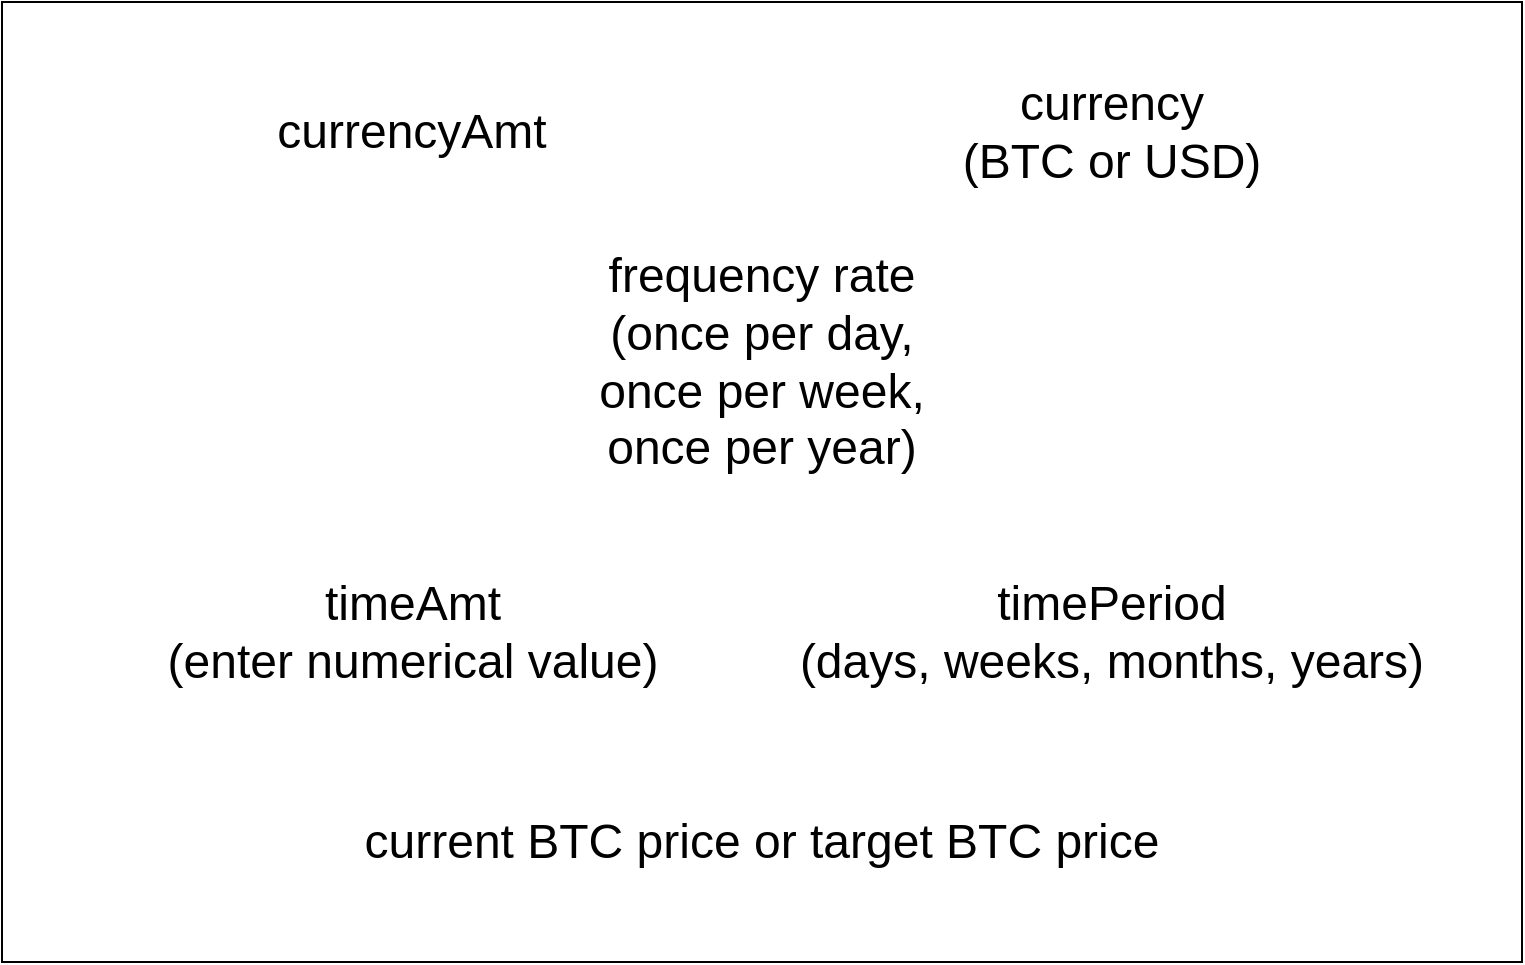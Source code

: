 <mxfile version="21.6.1" type="device">
  <diagram name="Page-1" id="iZxBaLD5PZfXVyYoHGpI">
    <mxGraphModel dx="1038" dy="700" grid="1" gridSize="10" guides="1" tooltips="1" connect="1" arrows="1" fold="1" page="1" pageScale="1" pageWidth="850" pageHeight="1100" math="0" shadow="0">
      <root>
        <mxCell id="0" />
        <mxCell id="1" parent="0" />
        <mxCell id="GoXdwt_rAodtYOb4qLiQ-1" value="" style="rounded=0;whiteSpace=wrap;html=1;" parent="1" vertex="1">
          <mxGeometry x="40" y="80" width="760" height="480" as="geometry" />
        </mxCell>
        <mxCell id="ny3iHW43eVZhzrGnbmXv-2" value="&lt;span style=&quot;font-size: 24px;&quot;&gt;currencyAmt&lt;/span&gt;" style="text;html=1;strokeColor=none;fillColor=none;align=center;verticalAlign=middle;whiteSpace=wrap;rounded=0;" vertex="1" parent="1">
          <mxGeometry x="170" y="130" width="150" height="30" as="geometry" />
        </mxCell>
        <mxCell id="ny3iHW43eVZhzrGnbmXv-3" value="&lt;span style=&quot;font-size: 24px;&quot;&gt;currency&lt;br&gt;(BTC or USD)&lt;br&gt;&lt;/span&gt;" style="text;html=1;strokeColor=none;fillColor=none;align=center;verticalAlign=middle;whiteSpace=wrap;rounded=0;" vertex="1" parent="1">
          <mxGeometry x="510" y="110" width="170" height="70" as="geometry" />
        </mxCell>
        <mxCell id="ny3iHW43eVZhzrGnbmXv-4" value="&lt;font style=&quot;font-size: 24px;&quot;&gt;frequency rate&lt;br&gt;(once per day,&lt;br&gt;once per week,&lt;br&gt;once per year)&lt;br&gt;&lt;/font&gt;" style="text;html=1;strokeColor=none;fillColor=none;align=center;verticalAlign=middle;whiteSpace=wrap;rounded=0;" vertex="1" parent="1">
          <mxGeometry x="330" y="200" width="180" height="120" as="geometry" />
        </mxCell>
        <mxCell id="ny3iHW43eVZhzrGnbmXv-5" value="&lt;span style=&quot;font-size: 24px;&quot;&gt;timeAmt&lt;br&gt;(enter numerical value)&lt;br&gt;&lt;/span&gt;" style="text;html=1;strokeColor=none;fillColor=none;align=center;verticalAlign=middle;whiteSpace=wrap;rounded=0;" vertex="1" parent="1">
          <mxGeometry x="112.5" y="360" width="265" height="70" as="geometry" />
        </mxCell>
        <mxCell id="ny3iHW43eVZhzrGnbmXv-7" value="&lt;font style=&quot;font-size: 24px;&quot;&gt;timePeriod&lt;br&gt;(days, weeks, months, years)&lt;br&gt;&lt;/font&gt;" style="text;html=1;strokeColor=none;fillColor=none;align=center;verticalAlign=middle;whiteSpace=wrap;rounded=0;" vertex="1" parent="1">
          <mxGeometry x="430" y="360" width="330" height="70" as="geometry" />
        </mxCell>
        <mxCell id="ny3iHW43eVZhzrGnbmXv-9" value="&lt;span style=&quot;font-size: 24px;&quot;&gt;current BTC price or target BTC price&lt;/span&gt;" style="text;html=1;strokeColor=none;fillColor=none;align=center;verticalAlign=middle;whiteSpace=wrap;rounded=0;" vertex="1" parent="1">
          <mxGeometry x="215" y="480" width="410" height="40" as="geometry" />
        </mxCell>
      </root>
    </mxGraphModel>
  </diagram>
</mxfile>
